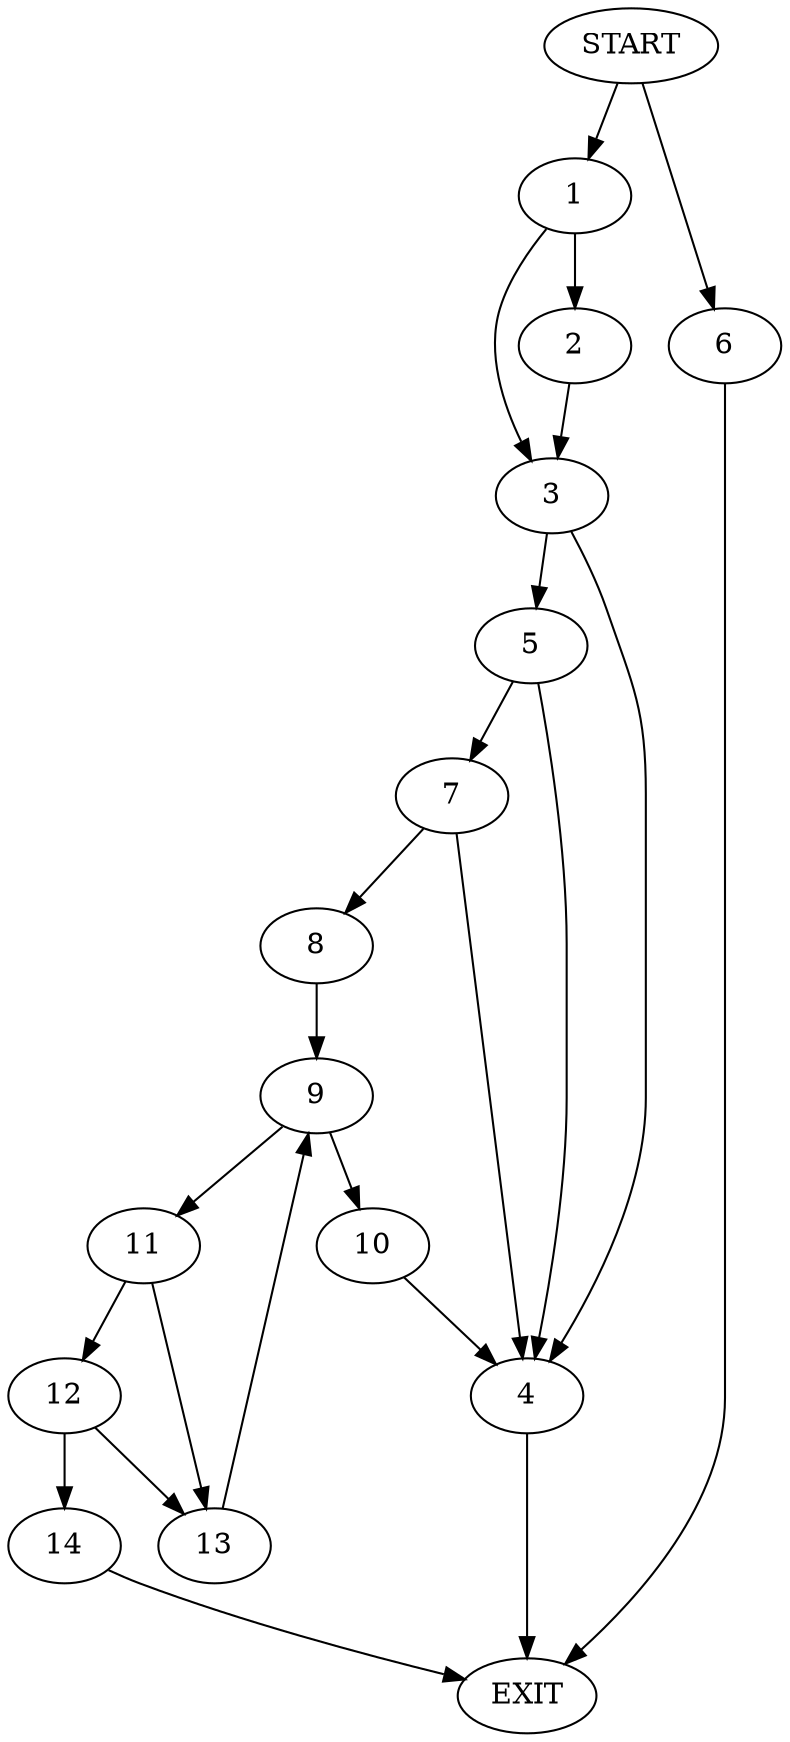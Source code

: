 digraph {
0 [label="START"]
15 [label="EXIT"]
0 -> 1
1 -> 2
1 -> 3
2 -> 3
3 -> 4
3 -> 5
0 -> 6
6 -> 15
4 -> 15
5 -> 4
5 -> 7
7 -> 4
7 -> 8
8 -> 9
9 -> 10
9 -> 11
10 -> 4
11 -> 12
11 -> 13
12 -> 13
12 -> 14
13 -> 9
14 -> 15
}

